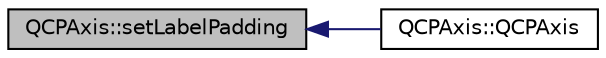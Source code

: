 digraph "QCPAxis::setLabelPadding"
{
  edge [fontname="Helvetica",fontsize="10",labelfontname="Helvetica",labelfontsize="10"];
  node [fontname="Helvetica",fontsize="10",shape=record];
  rankdir="LR";
  Node653 [label="QCPAxis::setLabelPadding",height=0.2,width=0.4,color="black", fillcolor="grey75", style="filled", fontcolor="black"];
  Node653 -> Node654 [dir="back",color="midnightblue",fontsize="10",style="solid",fontname="Helvetica"];
  Node654 [label="QCPAxis::QCPAxis",height=0.2,width=0.4,color="black", fillcolor="white", style="filled",URL="$class_q_c_p_axis.html#ac62c042968bae0e6d474fcfc57c9b71f"];
}
